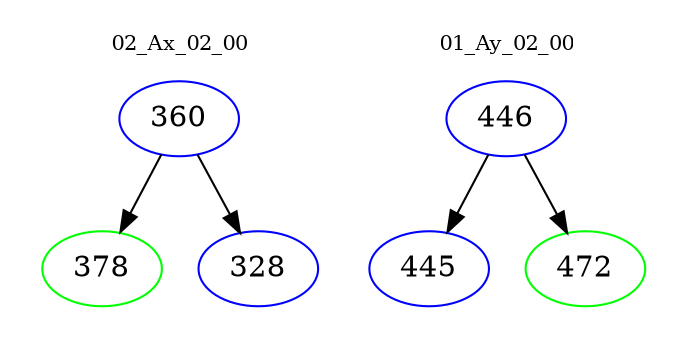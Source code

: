 digraph{
subgraph cluster_0 {
color = white
label = "02_Ax_02_00";
fontsize=10;
T0_360 [label="360", color="blue"]
T0_360 -> T0_378 [color="black"]
T0_378 [label="378", color="green"]
T0_360 -> T0_328 [color="black"]
T0_328 [label="328", color="blue"]
}
subgraph cluster_1 {
color = white
label = "01_Ay_02_00";
fontsize=10;
T1_446 [label="446", color="blue"]
T1_446 -> T1_445 [color="black"]
T1_445 [label="445", color="blue"]
T1_446 -> T1_472 [color="black"]
T1_472 [label="472", color="green"]
}
}
